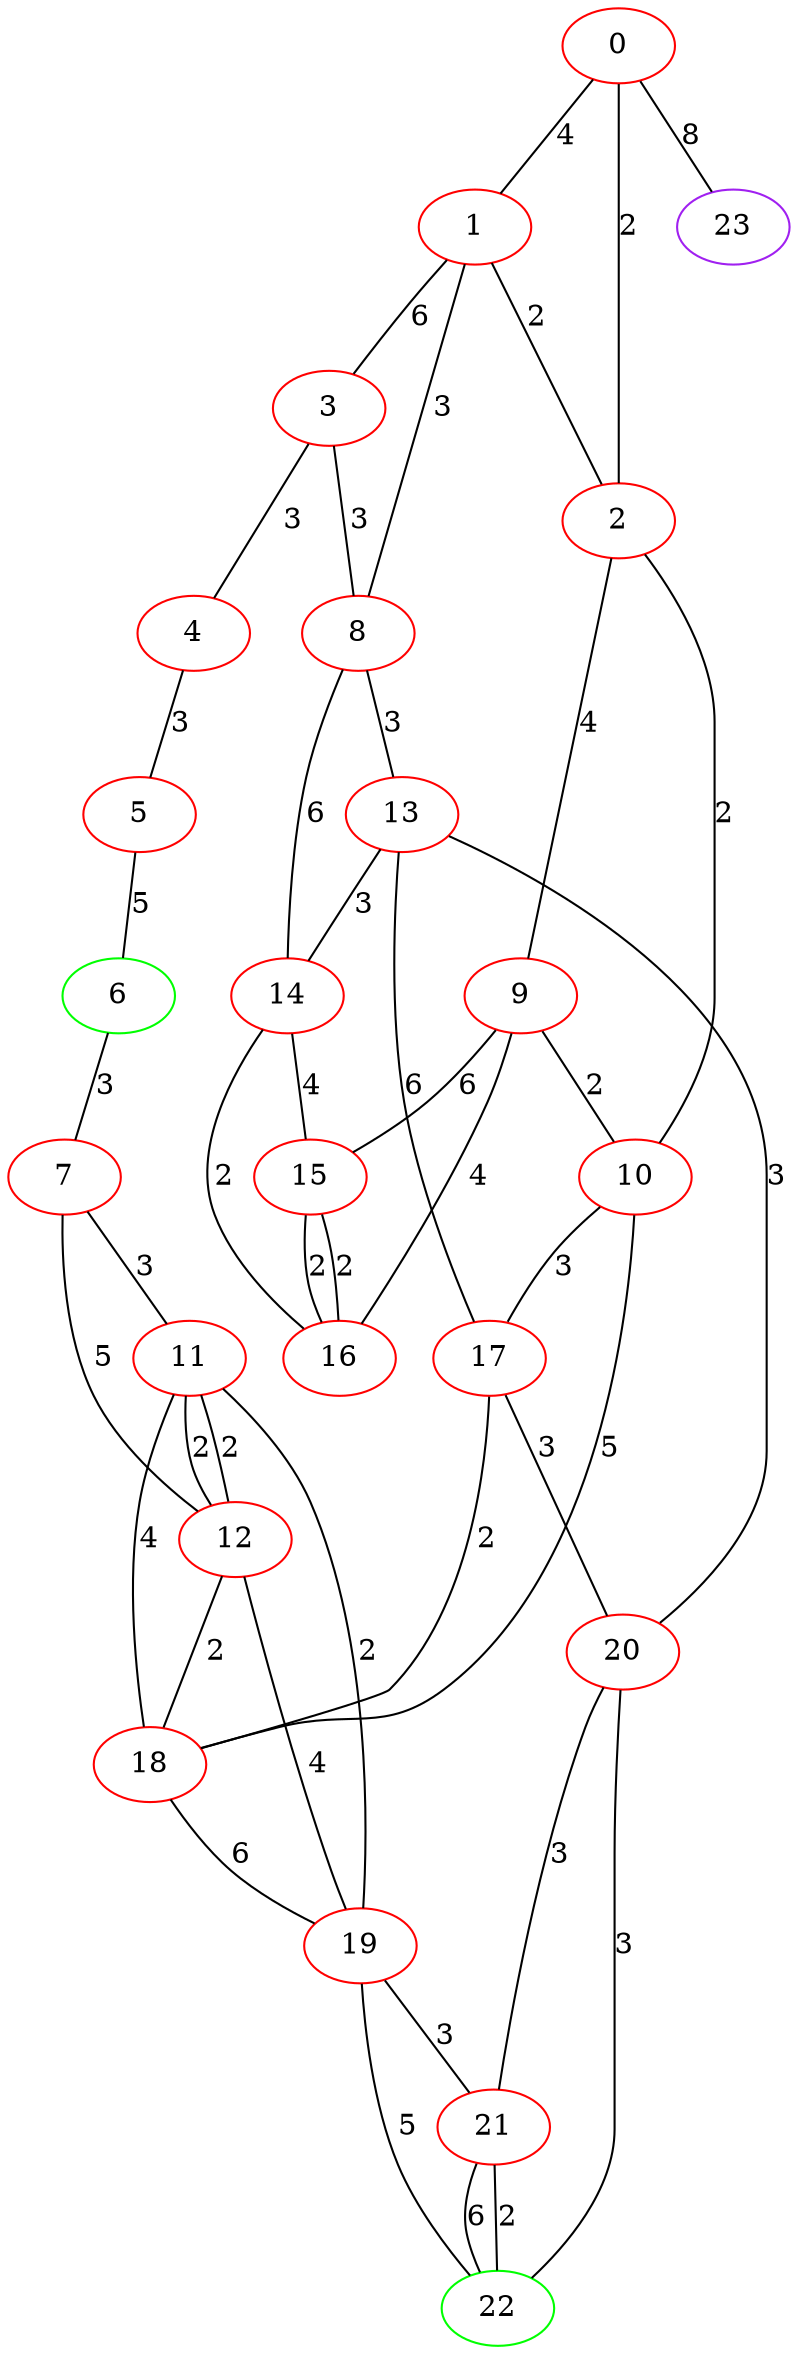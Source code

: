 graph "" {
0 [color=red, weight=1];
1 [color=red, weight=1];
2 [color=red, weight=1];
3 [color=red, weight=1];
4 [color=red, weight=1];
5 [color=red, weight=1];
6 [color=green, weight=2];
7 [color=red, weight=1];
8 [color=red, weight=1];
9 [color=red, weight=1];
10 [color=red, weight=1];
11 [color=red, weight=1];
12 [color=red, weight=1];
13 [color=red, weight=1];
14 [color=red, weight=1];
15 [color=red, weight=1];
16 [color=red, weight=1];
17 [color=red, weight=1];
18 [color=red, weight=1];
19 [color=red, weight=1];
20 [color=red, weight=1];
21 [color=red, weight=1];
22 [color=green, weight=2];
23 [color=purple, weight=4];
0 -- 1  [key=0, label=4];
0 -- 2  [key=0, label=2];
0 -- 23  [key=0, label=8];
1 -- 8  [key=0, label=3];
1 -- 2  [key=0, label=2];
1 -- 3  [key=0, label=6];
2 -- 10  [key=0, label=2];
2 -- 9  [key=0, label=4];
3 -- 8  [key=0, label=3];
3 -- 4  [key=0, label=3];
4 -- 5  [key=0, label=3];
5 -- 6  [key=0, label=5];
6 -- 7  [key=0, label=3];
7 -- 11  [key=0, label=3];
7 -- 12  [key=0, label=5];
8 -- 13  [key=0, label=3];
8 -- 14  [key=0, label=6];
9 -- 16  [key=0, label=4];
9 -- 10  [key=0, label=2];
9 -- 15  [key=0, label=6];
10 -- 18  [key=0, label=5];
10 -- 17  [key=0, label=3];
11 -- 18  [key=0, label=4];
11 -- 19  [key=0, label=2];
11 -- 12  [key=0, label=2];
11 -- 12  [key=1, label=2];
12 -- 19  [key=0, label=4];
12 -- 18  [key=0, label=2];
13 -- 17  [key=0, label=6];
13 -- 20  [key=0, label=3];
13 -- 14  [key=0, label=3];
14 -- 16  [key=0, label=2];
14 -- 15  [key=0, label=4];
15 -- 16  [key=0, label=2];
15 -- 16  [key=1, label=2];
17 -- 18  [key=0, label=2];
17 -- 20  [key=0, label=3];
18 -- 19  [key=0, label=6];
19 -- 21  [key=0, label=3];
19 -- 22  [key=0, label=5];
20 -- 22  [key=0, label=3];
20 -- 21  [key=0, label=3];
21 -- 22  [key=0, label=2];
21 -- 22  [key=1, label=6];
}
